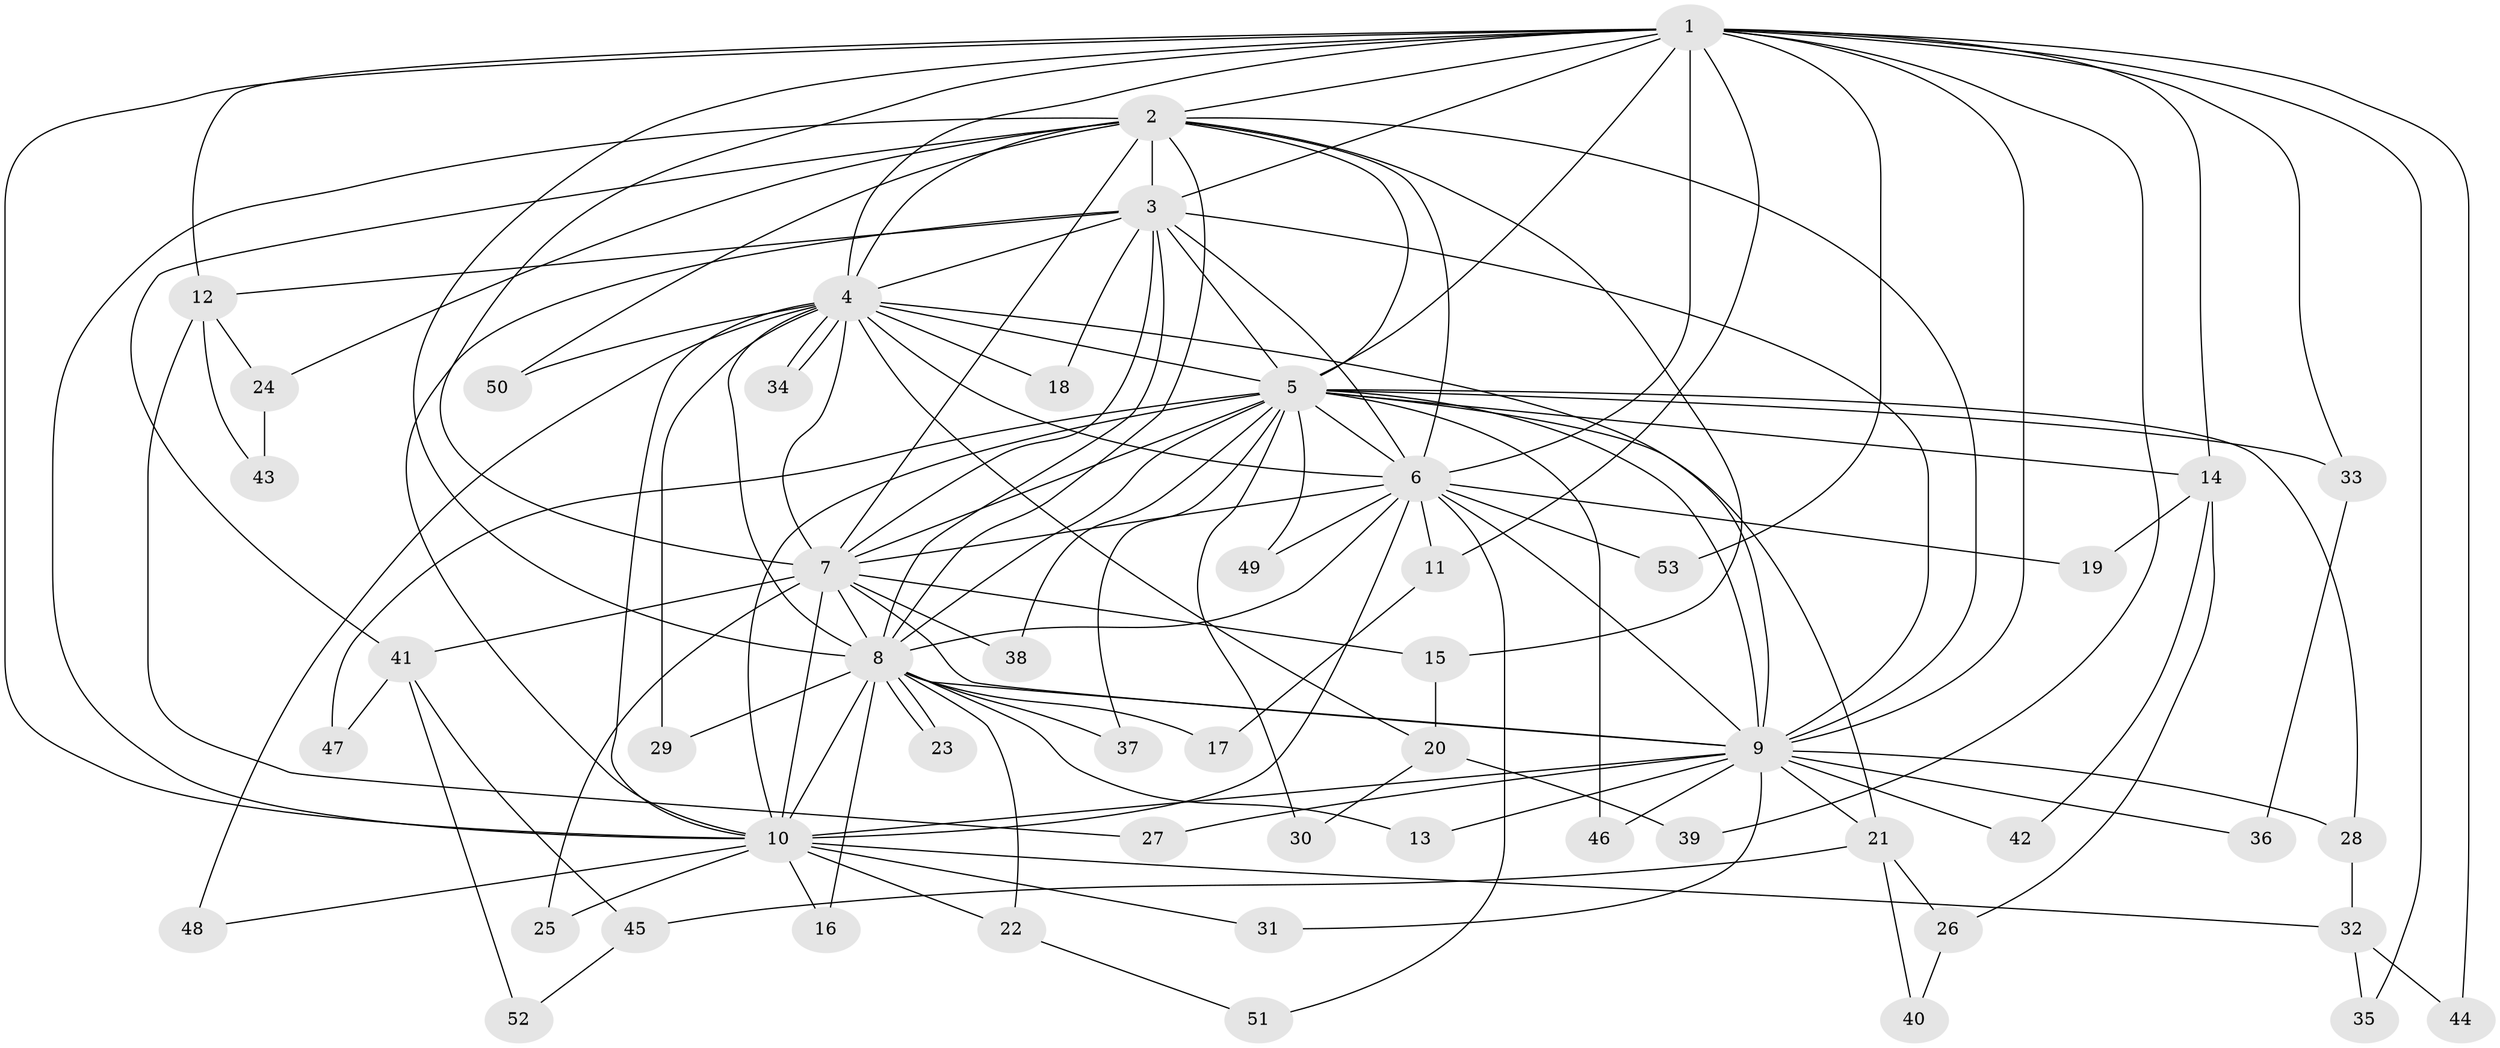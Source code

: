 // Generated by graph-tools (version 1.1) at 2025/34/03/09/25 02:34:54]
// undirected, 53 vertices, 131 edges
graph export_dot {
graph [start="1"]
  node [color=gray90,style=filled];
  1;
  2;
  3;
  4;
  5;
  6;
  7;
  8;
  9;
  10;
  11;
  12;
  13;
  14;
  15;
  16;
  17;
  18;
  19;
  20;
  21;
  22;
  23;
  24;
  25;
  26;
  27;
  28;
  29;
  30;
  31;
  32;
  33;
  34;
  35;
  36;
  37;
  38;
  39;
  40;
  41;
  42;
  43;
  44;
  45;
  46;
  47;
  48;
  49;
  50;
  51;
  52;
  53;
  1 -- 2;
  1 -- 3;
  1 -- 4;
  1 -- 5;
  1 -- 6;
  1 -- 7;
  1 -- 8;
  1 -- 9;
  1 -- 10;
  1 -- 11;
  1 -- 12;
  1 -- 14;
  1 -- 33;
  1 -- 35;
  1 -- 39;
  1 -- 44;
  1 -- 53;
  2 -- 3;
  2 -- 4;
  2 -- 5;
  2 -- 6;
  2 -- 7;
  2 -- 8;
  2 -- 9;
  2 -- 10;
  2 -- 15;
  2 -- 24;
  2 -- 41;
  2 -- 50;
  3 -- 4;
  3 -- 5;
  3 -- 6;
  3 -- 7;
  3 -- 8;
  3 -- 9;
  3 -- 10;
  3 -- 12;
  3 -- 18;
  4 -- 5;
  4 -- 6;
  4 -- 7;
  4 -- 8;
  4 -- 9;
  4 -- 10;
  4 -- 18;
  4 -- 20;
  4 -- 29;
  4 -- 34;
  4 -- 34;
  4 -- 48;
  4 -- 50;
  5 -- 6;
  5 -- 7;
  5 -- 8;
  5 -- 9;
  5 -- 10;
  5 -- 14;
  5 -- 21;
  5 -- 28;
  5 -- 30;
  5 -- 33;
  5 -- 37;
  5 -- 38;
  5 -- 46;
  5 -- 47;
  5 -- 49;
  6 -- 7;
  6 -- 8;
  6 -- 9;
  6 -- 10;
  6 -- 11;
  6 -- 19;
  6 -- 49;
  6 -- 51;
  6 -- 53;
  7 -- 8;
  7 -- 9;
  7 -- 10;
  7 -- 15;
  7 -- 25;
  7 -- 38;
  7 -- 41;
  8 -- 9;
  8 -- 10;
  8 -- 13;
  8 -- 16;
  8 -- 17;
  8 -- 22;
  8 -- 23;
  8 -- 23;
  8 -- 29;
  8 -- 37;
  9 -- 10;
  9 -- 13;
  9 -- 21;
  9 -- 27;
  9 -- 28;
  9 -- 31;
  9 -- 36;
  9 -- 42;
  9 -- 46;
  10 -- 16;
  10 -- 22;
  10 -- 25;
  10 -- 31;
  10 -- 32;
  10 -- 48;
  11 -- 17;
  12 -- 24;
  12 -- 27;
  12 -- 43;
  14 -- 19;
  14 -- 26;
  14 -- 42;
  15 -- 20;
  20 -- 30;
  20 -- 39;
  21 -- 26;
  21 -- 40;
  21 -- 45;
  22 -- 51;
  24 -- 43;
  26 -- 40;
  28 -- 32;
  32 -- 35;
  32 -- 44;
  33 -- 36;
  41 -- 45;
  41 -- 47;
  41 -- 52;
  45 -- 52;
}
